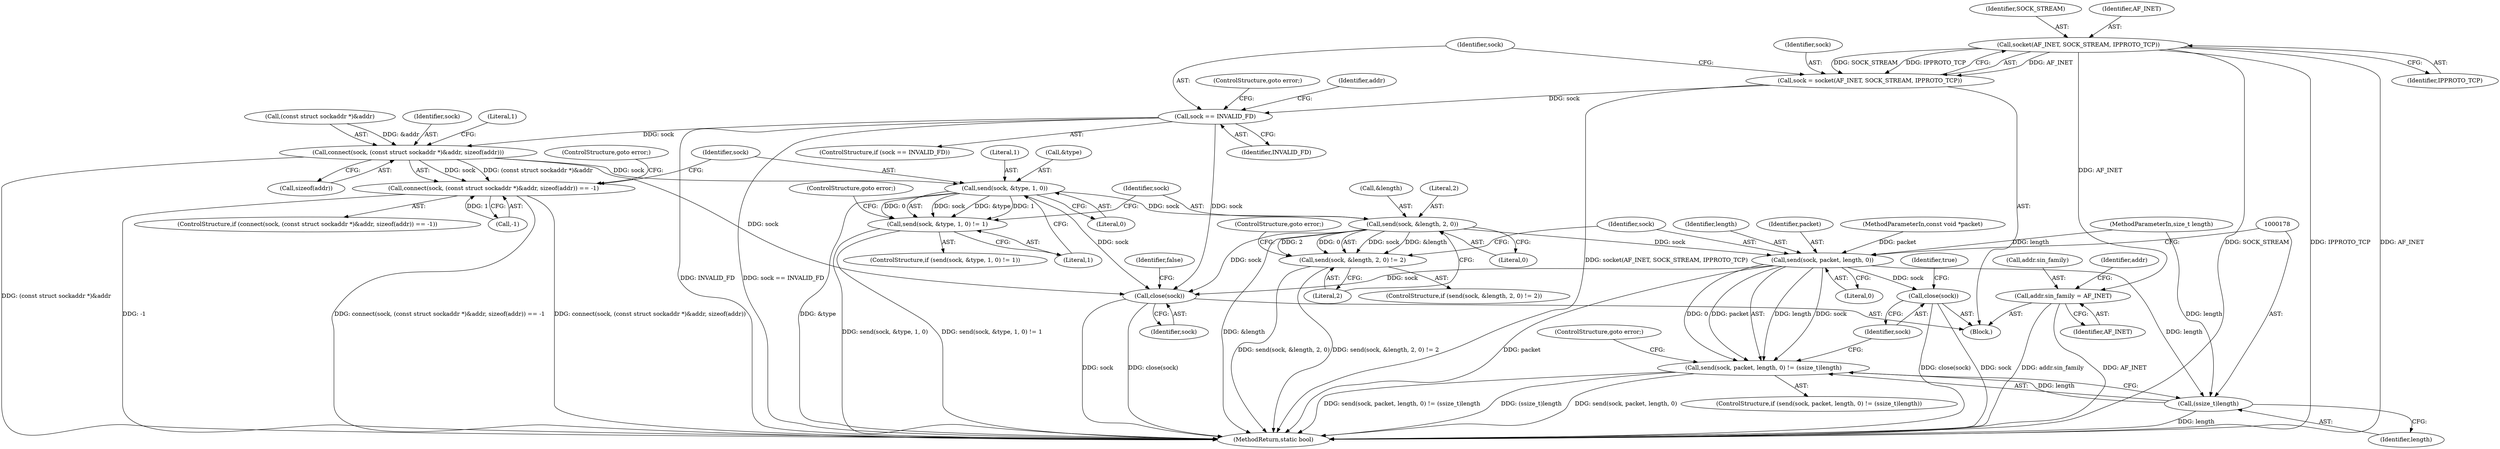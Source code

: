 digraph "1_Android_472271b153c5dc53c28beac55480a8d8434b2d5c_69@API" {
"1000108" [label="(Call,socket(AF_INET, SOCK_STREAM, IPPROTO_TCP))"];
"1000106" [label="(Call,sock = socket(AF_INET, SOCK_STREAM, IPPROTO_TCP))"];
"1000113" [label="(Call,sock == INVALID_FD)"];
"1000139" [label="(Call,connect(sock, (const struct sockaddr *)&addr, sizeof(addr)))"];
"1000138" [label="(Call,connect(sock, (const struct sockaddr *)&addr, sizeof(addr)) == -1)"];
"1000152" [label="(Call,send(sock, &type, 1, 0))"];
"1000151" [label="(Call,send(sock, &type, 1, 0) != 1)"];
"1000162" [label="(Call,send(sock, &length, 2, 0))"];
"1000161" [label="(Call,send(sock, &length, 2, 0) != 2)"];
"1000172" [label="(Call,send(sock, packet, length, 0))"];
"1000171" [label="(Call,send(sock, packet, length, 0) != (ssize_t)length)"];
"1000177" [label="(Call,(ssize_t)length)"];
"1000181" [label="(Call,close(sock))"];
"1000186" [label="(Call,close(sock))"];
"1000118" [label="(Call,addr.sin_family = AF_INET)"];
"1000157" [label="(Literal,0)"];
"1000175" [label="(Identifier,length)"];
"1000154" [label="(Call,&type)"];
"1000141" [label="(Call,(const struct sockaddr *)&addr)"];
"1000180" [label="(ControlStructure,goto error;)"];
"1000162" [label="(Call,send(sock, &length, 2, 0))"];
"1000138" [label="(Call,connect(sock, (const struct sockaddr *)&addr, sizeof(addr)) == -1)"];
"1000119" [label="(Call,addr.sin_family)"];
"1000140" [label="(Identifier,sock)"];
"1000110" [label="(Identifier,SOCK_STREAM)"];
"1000153" [label="(Identifier,sock)"];
"1000156" [label="(Literal,1)"];
"1000108" [label="(Call,socket(AF_INET, SOCK_STREAM, IPPROTO_TCP))"];
"1000115" [label="(Identifier,INVALID_FD)"];
"1000168" [label="(Literal,2)"];
"1000163" [label="(Identifier,sock)"];
"1000103" [label="(MethodParameterIn,size_t length)"];
"1000118" [label="(Call,addr.sin_family = AF_INET)"];
"1000186" [label="(Call,close(sock))"];
"1000173" [label="(Identifier,sock)"];
"1000170" [label="(ControlStructure,if (send(sock, packet, length, 0) != (ssize_t)length))"];
"1000161" [label="(Call,send(sock, &length, 2, 0) != 2)"];
"1000176" [label="(Literal,0)"];
"1000177" [label="(Call,(ssize_t)length)"];
"1000150" [label="(ControlStructure,if (send(sock, &type, 1, 0) != 1))"];
"1000113" [label="(Call,sock == INVALID_FD)"];
"1000151" [label="(Call,send(sock, &type, 1, 0) != 1)"];
"1000164" [label="(Call,&length)"];
"1000147" [label="(Call,-1)"];
"1000111" [label="(Identifier,IPPROTO_TCP)"];
"1000160" [label="(ControlStructure,if (send(sock, &length, 2, 0) != 2))"];
"1000169" [label="(ControlStructure,goto error;)"];
"1000174" [label="(Identifier,packet)"];
"1000106" [label="(Call,sock = socket(AF_INET, SOCK_STREAM, IPPROTO_TCP))"];
"1000112" [label="(ControlStructure,if (sock == INVALID_FD))"];
"1000107" [label="(Identifier,sock)"];
"1000145" [label="(Call,sizeof(addr))"];
"1000149" [label="(ControlStructure,goto error;)"];
"1000184" [label="(Identifier,true)"];
"1000104" [label="(Block,)"];
"1000122" [label="(Identifier,AF_INET)"];
"1000187" [label="(Identifier,sock)"];
"1000152" [label="(Call,send(sock, &type, 1, 0))"];
"1000189" [label="(Identifier,false)"];
"1000126" [label="(Identifier,addr)"];
"1000102" [label="(MethodParameterIn,const void *packet)"];
"1000158" [label="(Literal,1)"];
"1000116" [label="(ControlStructure,goto error;)"];
"1000139" [label="(Call,connect(sock, (const struct sockaddr *)&addr, sizeof(addr)))"];
"1000120" [label="(Identifier,addr)"];
"1000167" [label="(Literal,0)"];
"1000137" [label="(ControlStructure,if (connect(sock, (const struct sockaddr *)&addr, sizeof(addr)) == -1))"];
"1000148" [label="(Literal,1)"];
"1000114" [label="(Identifier,sock)"];
"1000179" [label="(Identifier,length)"];
"1000171" [label="(Call,send(sock, packet, length, 0) != (ssize_t)length)"];
"1000159" [label="(ControlStructure,goto error;)"];
"1000166" [label="(Literal,2)"];
"1000181" [label="(Call,close(sock))"];
"1000182" [label="(Identifier,sock)"];
"1000109" [label="(Identifier,AF_INET)"];
"1000190" [label="(MethodReturn,static bool)"];
"1000172" [label="(Call,send(sock, packet, length, 0))"];
"1000108" -> "1000106"  [label="AST: "];
"1000108" -> "1000111"  [label="CFG: "];
"1000109" -> "1000108"  [label="AST: "];
"1000110" -> "1000108"  [label="AST: "];
"1000111" -> "1000108"  [label="AST: "];
"1000106" -> "1000108"  [label="CFG: "];
"1000108" -> "1000190"  [label="DDG: SOCK_STREAM"];
"1000108" -> "1000190"  [label="DDG: IPPROTO_TCP"];
"1000108" -> "1000190"  [label="DDG: AF_INET"];
"1000108" -> "1000106"  [label="DDG: AF_INET"];
"1000108" -> "1000106"  [label="DDG: SOCK_STREAM"];
"1000108" -> "1000106"  [label="DDG: IPPROTO_TCP"];
"1000108" -> "1000118"  [label="DDG: AF_INET"];
"1000106" -> "1000104"  [label="AST: "];
"1000107" -> "1000106"  [label="AST: "];
"1000114" -> "1000106"  [label="CFG: "];
"1000106" -> "1000190"  [label="DDG: socket(AF_INET, SOCK_STREAM, IPPROTO_TCP)"];
"1000106" -> "1000113"  [label="DDG: sock"];
"1000113" -> "1000112"  [label="AST: "];
"1000113" -> "1000115"  [label="CFG: "];
"1000114" -> "1000113"  [label="AST: "];
"1000115" -> "1000113"  [label="AST: "];
"1000116" -> "1000113"  [label="CFG: "];
"1000120" -> "1000113"  [label="CFG: "];
"1000113" -> "1000190"  [label="DDG: INVALID_FD"];
"1000113" -> "1000190"  [label="DDG: sock == INVALID_FD"];
"1000113" -> "1000139"  [label="DDG: sock"];
"1000113" -> "1000186"  [label="DDG: sock"];
"1000139" -> "1000138"  [label="AST: "];
"1000139" -> "1000145"  [label="CFG: "];
"1000140" -> "1000139"  [label="AST: "];
"1000141" -> "1000139"  [label="AST: "];
"1000145" -> "1000139"  [label="AST: "];
"1000148" -> "1000139"  [label="CFG: "];
"1000139" -> "1000190"  [label="DDG: (const struct sockaddr *)&addr"];
"1000139" -> "1000138"  [label="DDG: sock"];
"1000139" -> "1000138"  [label="DDG: (const struct sockaddr *)&addr"];
"1000141" -> "1000139"  [label="DDG: &addr"];
"1000139" -> "1000152"  [label="DDG: sock"];
"1000139" -> "1000186"  [label="DDG: sock"];
"1000138" -> "1000137"  [label="AST: "];
"1000138" -> "1000147"  [label="CFG: "];
"1000147" -> "1000138"  [label="AST: "];
"1000149" -> "1000138"  [label="CFG: "];
"1000153" -> "1000138"  [label="CFG: "];
"1000138" -> "1000190"  [label="DDG: connect(sock, (const struct sockaddr *)&addr, sizeof(addr)) == -1"];
"1000138" -> "1000190"  [label="DDG: connect(sock, (const struct sockaddr *)&addr, sizeof(addr))"];
"1000138" -> "1000190"  [label="DDG: -1"];
"1000147" -> "1000138"  [label="DDG: 1"];
"1000152" -> "1000151"  [label="AST: "];
"1000152" -> "1000157"  [label="CFG: "];
"1000153" -> "1000152"  [label="AST: "];
"1000154" -> "1000152"  [label="AST: "];
"1000156" -> "1000152"  [label="AST: "];
"1000157" -> "1000152"  [label="AST: "];
"1000158" -> "1000152"  [label="CFG: "];
"1000152" -> "1000190"  [label="DDG: &type"];
"1000152" -> "1000151"  [label="DDG: sock"];
"1000152" -> "1000151"  [label="DDG: &type"];
"1000152" -> "1000151"  [label="DDG: 1"];
"1000152" -> "1000151"  [label="DDG: 0"];
"1000152" -> "1000162"  [label="DDG: sock"];
"1000152" -> "1000186"  [label="DDG: sock"];
"1000151" -> "1000150"  [label="AST: "];
"1000151" -> "1000158"  [label="CFG: "];
"1000158" -> "1000151"  [label="AST: "];
"1000159" -> "1000151"  [label="CFG: "];
"1000163" -> "1000151"  [label="CFG: "];
"1000151" -> "1000190"  [label="DDG: send(sock, &type, 1, 0) != 1"];
"1000151" -> "1000190"  [label="DDG: send(sock, &type, 1, 0)"];
"1000162" -> "1000161"  [label="AST: "];
"1000162" -> "1000167"  [label="CFG: "];
"1000163" -> "1000162"  [label="AST: "];
"1000164" -> "1000162"  [label="AST: "];
"1000166" -> "1000162"  [label="AST: "];
"1000167" -> "1000162"  [label="AST: "];
"1000168" -> "1000162"  [label="CFG: "];
"1000162" -> "1000190"  [label="DDG: &length"];
"1000162" -> "1000161"  [label="DDG: sock"];
"1000162" -> "1000161"  [label="DDG: &length"];
"1000162" -> "1000161"  [label="DDG: 2"];
"1000162" -> "1000161"  [label="DDG: 0"];
"1000162" -> "1000172"  [label="DDG: sock"];
"1000162" -> "1000186"  [label="DDG: sock"];
"1000161" -> "1000160"  [label="AST: "];
"1000161" -> "1000168"  [label="CFG: "];
"1000168" -> "1000161"  [label="AST: "];
"1000169" -> "1000161"  [label="CFG: "];
"1000173" -> "1000161"  [label="CFG: "];
"1000161" -> "1000190"  [label="DDG: send(sock, &length, 2, 0)"];
"1000161" -> "1000190"  [label="DDG: send(sock, &length, 2, 0) != 2"];
"1000172" -> "1000171"  [label="AST: "];
"1000172" -> "1000176"  [label="CFG: "];
"1000173" -> "1000172"  [label="AST: "];
"1000174" -> "1000172"  [label="AST: "];
"1000175" -> "1000172"  [label="AST: "];
"1000176" -> "1000172"  [label="AST: "];
"1000178" -> "1000172"  [label="CFG: "];
"1000172" -> "1000190"  [label="DDG: packet"];
"1000172" -> "1000171"  [label="DDG: sock"];
"1000172" -> "1000171"  [label="DDG: packet"];
"1000172" -> "1000171"  [label="DDG: length"];
"1000172" -> "1000171"  [label="DDG: 0"];
"1000102" -> "1000172"  [label="DDG: packet"];
"1000103" -> "1000172"  [label="DDG: length"];
"1000172" -> "1000177"  [label="DDG: length"];
"1000172" -> "1000181"  [label="DDG: sock"];
"1000172" -> "1000186"  [label="DDG: sock"];
"1000171" -> "1000170"  [label="AST: "];
"1000171" -> "1000177"  [label="CFG: "];
"1000177" -> "1000171"  [label="AST: "];
"1000180" -> "1000171"  [label="CFG: "];
"1000182" -> "1000171"  [label="CFG: "];
"1000171" -> "1000190"  [label="DDG: (ssize_t)length"];
"1000171" -> "1000190"  [label="DDG: send(sock, packet, length, 0)"];
"1000171" -> "1000190"  [label="DDG: send(sock, packet, length, 0) != (ssize_t)length"];
"1000177" -> "1000171"  [label="DDG: length"];
"1000177" -> "1000179"  [label="CFG: "];
"1000178" -> "1000177"  [label="AST: "];
"1000179" -> "1000177"  [label="AST: "];
"1000177" -> "1000190"  [label="DDG: length"];
"1000103" -> "1000177"  [label="DDG: length"];
"1000181" -> "1000104"  [label="AST: "];
"1000181" -> "1000182"  [label="CFG: "];
"1000182" -> "1000181"  [label="AST: "];
"1000184" -> "1000181"  [label="CFG: "];
"1000181" -> "1000190"  [label="DDG: sock"];
"1000181" -> "1000190"  [label="DDG: close(sock)"];
"1000186" -> "1000104"  [label="AST: "];
"1000186" -> "1000187"  [label="CFG: "];
"1000187" -> "1000186"  [label="AST: "];
"1000189" -> "1000186"  [label="CFG: "];
"1000186" -> "1000190"  [label="DDG: close(sock)"];
"1000186" -> "1000190"  [label="DDG: sock"];
"1000118" -> "1000104"  [label="AST: "];
"1000118" -> "1000122"  [label="CFG: "];
"1000119" -> "1000118"  [label="AST: "];
"1000122" -> "1000118"  [label="AST: "];
"1000126" -> "1000118"  [label="CFG: "];
"1000118" -> "1000190"  [label="DDG: addr.sin_family"];
"1000118" -> "1000190"  [label="DDG: AF_INET"];
}
